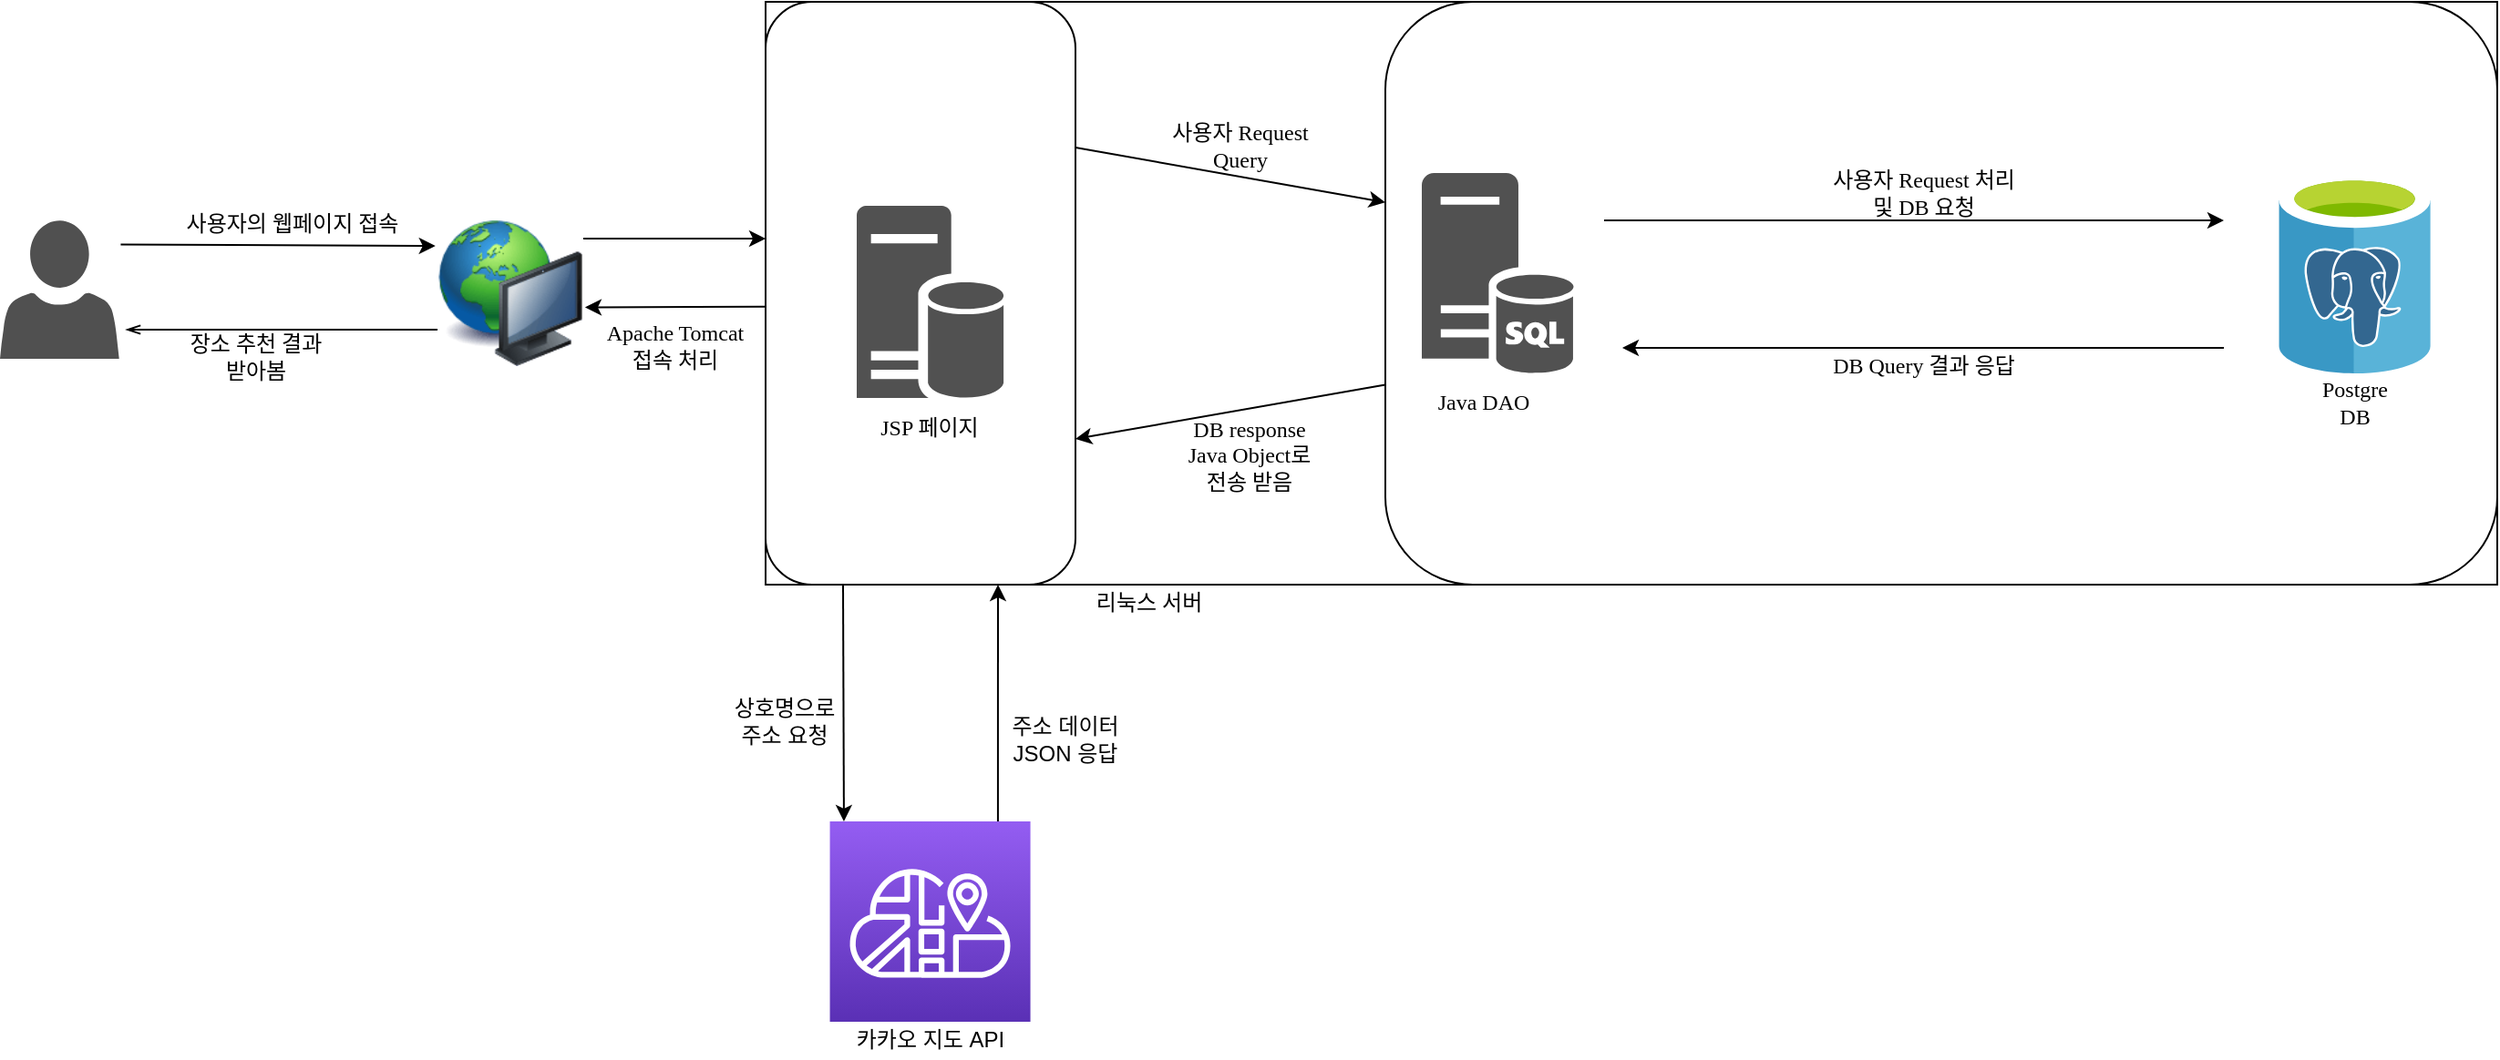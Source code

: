 <mxfile>
    <diagram id="2PkIVKXhVr3V0LMg7nIn" name="페이지-1">
        <mxGraphModel dx="1710" dy="376" grid="1" gridSize="10" guides="1" tooltips="1" connect="1" arrows="1" fold="1" page="1" pageScale="1" pageWidth="1169" pageHeight="827" math="0" shadow="0">
            <root>
                <mxCell id="0"/>
                <mxCell id="1" parent="0"/>
                <mxCell id="100" value="" style="rounded=0;whiteSpace=wrap;html=1;fontFamily=Noto Sans KR;fontSource=https%3A%2F%2Ffonts.googleapis.com%2Fcss%3Ffamily%3DNoto%2BSans%2BKR;fontStyle=0" parent="1" vertex="1">
                    <mxGeometry x="160" y="170" width="950" height="320" as="geometry"/>
                </mxCell>
                <mxCell id="73" value="" style="rounded=1;whiteSpace=wrap;html=1;fontFamily=Noto Sans KR;fontSource=https%3A%2F%2Ffonts.googleapis.com%2Fcss%3Ffamily%3DNoto%2BSans%2BKR;fontStyle=0" parent="1" vertex="1">
                    <mxGeometry x="500" y="170" width="610" height="320" as="geometry"/>
                </mxCell>
                <mxCell id="98" style="rounded=0;orthogonalLoop=1;jettySize=auto;html=1;startArrow=openThin;startFill=0;endArrow=none;endFill=0;entryX=0;entryY=0.75;entryDx=0;entryDy=0;fontFamily=Noto Sans KR;fontSource=https%3A%2F%2Ffonts.googleapis.com%2Fcss%3Ffamily%3DNoto%2BSans%2BKR;fontStyle=0" parent="1" target="68" edge="1">
                    <mxGeometry relative="1" as="geometry">
                        <mxPoint x="-110.0" y="420" as="targetPoint"/>
                        <mxPoint x="-191" y="350" as="sourcePoint"/>
                    </mxGeometry>
                </mxCell>
                <mxCell id="68" value="" style="image;html=1;image=img/lib/clip_art/computers/Network_128x128.png;fontFamily=Noto Sans KR;fontSource=https%3A%2F%2Ffonts.googleapis.com%2Fcss%3Ffamily%3DNoto%2BSans%2BKR;fontStyle=0" parent="1" vertex="1">
                    <mxGeometry x="-20" y="290" width="80" height="80" as="geometry"/>
                </mxCell>
                <mxCell id="71" value="" style="aspect=fixed;html=1;points=[];align=center;image;fontSize=12;image=img/lib/mscae/Azure_Database_for_PostgreSQL_servers.svg;fontFamily=Noto Sans KR;fontSource=https%3A%2F%2Ffonts.googleapis.com%2Fcss%3Ffamily%3DNoto%2BSans%2BKR;fontStyle=0" parent="1" vertex="1">
                    <mxGeometry x="990" y="264" width="83.6" height="110" as="geometry"/>
                </mxCell>
                <mxCell id="74" value="" style="pointerEvents=1;shadow=0;dashed=0;html=1;strokeColor=none;labelPosition=center;verticalLabelPosition=bottom;verticalAlign=top;align=center;fillColor=#515151;shape=mxgraph.mscae.system_center.central_administration_site_sql;fontFamily=Noto Sans KR;fontSource=https%3A%2F%2Ffonts.googleapis.com%2Fcss%3Ffamily%3DNoto%2BSans%2BKR;fontStyle=0" parent="1" vertex="1">
                    <mxGeometry x="520" y="264" width="83.6" height="110" as="geometry"/>
                </mxCell>
                <mxCell id="76" value="" style="endArrow=classic;startArrow=none;html=1;startFill=0;fontFamily=Noto Sans KR;fontSource=https%3A%2F%2Ffonts.googleapis.com%2Fcss%3Ffamily%3DNoto%2BSans%2BKR;fontStyle=0" parent="1" edge="1">
                    <mxGeometry width="50" height="50" relative="1" as="geometry">
                        <mxPoint x="620" y="290" as="sourcePoint"/>
                        <mxPoint x="960" y="290" as="targetPoint"/>
                    </mxGeometry>
                </mxCell>
                <mxCell id="77" value="Java DAO" style="text;html=1;strokeColor=none;fillColor=none;align=center;verticalAlign=middle;whiteSpace=wrap;rounded=0;fontFamily=Noto Sans KR;fontSource=https%3A%2F%2Ffonts.googleapis.com%2Fcss%3Ffamily%3DNoto%2BSans%2BKR;fontStyle=0" parent="1" vertex="1">
                    <mxGeometry x="520" y="380" width="68.2" height="20" as="geometry"/>
                </mxCell>
                <mxCell id="78" value="Postgre&lt;br&gt;DB" style="text;html=1;strokeColor=none;fillColor=none;align=center;verticalAlign=middle;whiteSpace=wrap;rounded=0;fontFamily=Noto Sans KR;fontSource=https%3A%2F%2Ffonts.googleapis.com%2Fcss%3Ffamily%3DNoto%2BSans%2BKR;fontStyle=0" parent="1" vertex="1">
                    <mxGeometry x="1011.8" y="380" width="40" height="20" as="geometry"/>
                </mxCell>
                <mxCell id="79" value="사용자 Request 처리&lt;br&gt;및 DB 요청" style="text;html=1;align=center;verticalAlign=middle;resizable=0;points=[];autosize=1;fontFamily=Noto Sans KR;fontSource=https%3A%2F%2Ffonts.googleapis.com%2Fcss%3Ffamily%3DNoto%2BSans%2BKR;fontStyle=0" parent="1" vertex="1">
                    <mxGeometry x="735" y="260" width="120" height="30" as="geometry"/>
                </mxCell>
                <mxCell id="81" value="" style="endArrow=classic;startArrow=none;html=1;startFill=0;fontFamily=Noto Sans KR;fontSource=https%3A%2F%2Ffonts.googleapis.com%2Fcss%3Ffamily%3DNoto%2BSans%2BKR;fontStyle=0" parent="1" edge="1">
                    <mxGeometry width="50" height="50" relative="1" as="geometry">
                        <mxPoint x="960" y="360" as="sourcePoint"/>
                        <mxPoint x="630" y="360" as="targetPoint"/>
                    </mxGeometry>
                </mxCell>
                <mxCell id="82" value="DB Query 결과 응답" style="text;html=1;align=center;verticalAlign=middle;resizable=0;points=[];autosize=1;fontFamily=Noto Sans KR;fontSource=https%3A%2F%2Ffonts.googleapis.com%2Fcss%3Ffamily%3DNoto%2BSans%2BKR;fontStyle=0" parent="1" vertex="1">
                    <mxGeometry x="735" y="360" width="120" height="20" as="geometry"/>
                </mxCell>
                <mxCell id="83" value="" style="rounded=1;whiteSpace=wrap;html=1;fontFamily=Noto Sans KR;fontSource=https%3A%2F%2Ffonts.googleapis.com%2Fcss%3Ffamily%3DNoto%2BSans%2BKR;fontStyle=0" parent="1" vertex="1">
                    <mxGeometry x="160" y="170" width="170" height="320" as="geometry"/>
                </mxCell>
                <mxCell id="85" value="" style="pointerEvents=1;shadow=0;dashed=0;html=1;strokeColor=none;labelPosition=center;verticalLabelPosition=bottom;verticalAlign=top;align=center;fillColor=#515151;shape=mxgraph.mscae.enterprise.database_server;fontFamily=Noto Sans KR;fontSource=https%3A%2F%2Ffonts.googleapis.com%2Fcss%3Ffamily%3DNoto%2BSans%2BKR;fontStyle=0" parent="1" vertex="1">
                    <mxGeometry x="210" y="282" width="80.56" height="106" as="geometry"/>
                </mxCell>
                <mxCell id="86" value="JSP 페이지" style="text;html=1;strokeColor=none;fillColor=none;align=center;verticalAlign=middle;whiteSpace=wrap;rounded=0;fontFamily=Noto Sans KR;fontSource=https%3A%2F%2Ffonts.googleapis.com%2Fcss%3Ffamily%3DNoto%2BSans%2BKR;fontStyle=0" parent="1" vertex="1">
                    <mxGeometry x="216.18" y="394" width="68.2" height="20" as="geometry"/>
                </mxCell>
                <mxCell id="87" value="" style="pointerEvents=1;shadow=0;dashed=0;html=1;strokeColor=none;labelPosition=center;verticalLabelPosition=bottom;verticalAlign=top;align=center;fillColor=#505050;shape=mxgraph.mscae.intune.account_portal;fontFamily=Noto Sans KR;fontSource=https%3A%2F%2Ffonts.googleapis.com%2Fcss%3Ffamily%3DNoto%2BSans%2BKR;fontStyle=0" parent="1" vertex="1">
                    <mxGeometry x="-260" y="290" width="65.36" height="76" as="geometry"/>
                </mxCell>
                <mxCell id="88" value="" style="endArrow=classic;startArrow=none;html=1;startFill=0;exitX=1;exitY=0.25;exitDx=0;exitDy=0;entryX=0;entryY=0.344;entryDx=0;entryDy=0;entryPerimeter=0;fontFamily=Noto Sans KR;fontSource=https%3A%2F%2Ffonts.googleapis.com%2Fcss%3Ffamily%3DNoto%2BSans%2BKR;fontStyle=0" parent="1" source="83" target="73" edge="1">
                    <mxGeometry width="50" height="50" relative="1" as="geometry">
                        <mxPoint x="180.0" y="580" as="sourcePoint"/>
                        <mxPoint x="440" y="293" as="targetPoint"/>
                    </mxGeometry>
                </mxCell>
                <mxCell id="89" value="사용자 Request&lt;br&gt;Query" style="text;html=1;align=center;verticalAlign=middle;resizable=0;points=[];autosize=1;fontFamily=Noto Sans KR;fontSource=https%3A%2F%2Ffonts.googleapis.com%2Fcss%3Ffamily%3DNoto%2BSans%2BKR;fontStyle=0" parent="1" vertex="1">
                    <mxGeometry x="370" y="234" width="100" height="30" as="geometry"/>
                </mxCell>
                <mxCell id="90" value="" style="endArrow=classic;startArrow=none;html=1;startFill=0;entryX=1;entryY=0.75;entryDx=0;entryDy=0;exitX=0;exitY=0.657;exitDx=0;exitDy=0;exitPerimeter=0;fontFamily=Noto Sans KR;fontSource=https%3A%2F%2Ffonts.googleapis.com%2Fcss%3Ffamily%3DNoto%2BSans%2BKR;fontStyle=0" parent="1" source="73" target="83" edge="1">
                    <mxGeometry width="50" height="50" relative="1" as="geometry">
                        <mxPoint x="430" y="378" as="sourcePoint"/>
                        <mxPoint x="510" y="302.88" as="targetPoint"/>
                    </mxGeometry>
                </mxCell>
                <mxCell id="91" value="DB response&lt;br&gt;Java Object로&lt;br&gt;전송 받음" style="text;html=1;align=center;verticalAlign=middle;resizable=0;points=[];autosize=1;fontFamily=Noto Sans KR;fontSource=https%3A%2F%2Ffonts.googleapis.com%2Fcss%3Ffamily%3DNoto%2BSans%2BKR;fontStyle=0" parent="1" vertex="1">
                    <mxGeometry x="380" y="394" width="90" height="50" as="geometry"/>
                </mxCell>
                <mxCell id="92" value="" style="endArrow=classic;html=1;entryX=-0.014;entryY=0.175;entryDx=0;entryDy=0;entryPerimeter=0;exitX=1.013;exitY=0.175;exitDx=0;exitDy=0;exitPerimeter=0;fontFamily=Noto Sans KR;fontSource=https%3A%2F%2Ffonts.googleapis.com%2Fcss%3Ffamily%3DNoto%2BSans%2BKR;fontStyle=0" parent="1" source="87" target="68" edge="1">
                    <mxGeometry width="50" height="50" relative="1" as="geometry">
                        <mxPoint x="-180" y="304" as="sourcePoint"/>
                        <mxPoint x="370" y="250" as="targetPoint"/>
                    </mxGeometry>
                </mxCell>
                <mxCell id="93" value="사용자의 웹페이지 접속" style="text;html=1;align=center;verticalAlign=middle;resizable=0;points=[];autosize=1;fontFamily=Noto Sans KR;fontSource=https%3A%2F%2Ffonts.googleapis.com%2Fcss%3Ffamily%3DNoto%2BSans%2BKR;fontStyle=0" parent="1" vertex="1">
                    <mxGeometry x="-165" y="282" width="130" height="20" as="geometry"/>
                </mxCell>
                <mxCell id="94" value="" style="endArrow=classic;html=1;fontFamily=Noto Sans KR;fontSource=https%3A%2F%2Ffonts.googleapis.com%2Fcss%3Ffamily%3DNoto%2BSans%2BKR;fontStyle=0" parent="1" edge="1">
                    <mxGeometry width="50" height="50" relative="1" as="geometry">
                        <mxPoint x="60" y="300" as="sourcePoint"/>
                        <mxPoint x="160" y="300" as="targetPoint"/>
                    </mxGeometry>
                </mxCell>
                <mxCell id="95" value="Apache Tomcat&lt;br&gt;접속 처리" style="text;html=1;align=center;verticalAlign=middle;resizable=0;points=[];autosize=1;fontFamily=Noto Sans KR;fontSource=https%3A%2F%2Ffonts.googleapis.com%2Fcss%3Ffamily%3DNoto%2BSans%2BKR;fontStyle=0" parent="1" vertex="1">
                    <mxGeometry x="60" y="344" width="100" height="30" as="geometry"/>
                </mxCell>
                <mxCell id="97" value="" style="endArrow=classic;html=1;exitX=0;exitY=0.523;exitDx=0;exitDy=0;entryX=1.012;entryY=0.597;entryDx=0;entryDy=0;entryPerimeter=0;exitPerimeter=0;fontFamily=Noto Sans KR;fontSource=https%3A%2F%2Ffonts.googleapis.com%2Fcss%3Ffamily%3DNoto%2BSans%2BKR;fontStyle=0" parent="1" source="100" target="68" edge="1">
                    <mxGeometry width="50" height="50" relative="1" as="geometry">
                        <mxPoint x="-185.032" y="318.012" as="sourcePoint"/>
                        <mxPoint x="-11.12" y="314" as="targetPoint"/>
                    </mxGeometry>
                </mxCell>
                <mxCell id="99" value="장소 추천 결과&lt;br&gt;받아봄" style="text;html=1;align=center;verticalAlign=middle;resizable=0;points=[];autosize=1;fontFamily=Noto Sans KR;fontSource=https%3A%2F%2Ffonts.googleapis.com%2Fcss%3Ffamily%3DNoto%2BSans%2BKR;fontStyle=0" parent="1" vertex="1">
                    <mxGeometry x="-165" y="350" width="90" height="30" as="geometry"/>
                </mxCell>
                <mxCell id="101" value="리눅스 서버" style="text;html=1;align=center;verticalAlign=middle;resizable=0;points=[];autosize=1;fontFamily=Noto Sans KR;fontSource=https%3A%2F%2Ffonts.googleapis.com%2Fcss%3Ffamily%3DNoto%2BSans%2BKR;fontStyle=0" parent="1" vertex="1">
                    <mxGeometry x="335" y="490" width="70" height="20" as="geometry"/>
                </mxCell>
                <mxCell id="102" value="" style="points=[[0,0,0],[0.25,0,0],[0.5,0,0],[0.75,0,0],[1,0,0],[0,1,0],[0.25,1,0],[0.5,1,0],[0.75,1,0],[1,1,0],[0,0.25,0],[0,0.5,0],[0,0.75,0],[1,0.25,0],[1,0.5,0],[1,0.75,0]];outlineConnect=0;fontColor=#232F3E;gradientColor=#945DF2;gradientDirection=north;fillColor=#5A30B5;strokeColor=#ffffff;dashed=0;verticalLabelPosition=bottom;verticalAlign=top;align=center;html=1;fontSize=12;fontStyle=0;aspect=fixed;shape=mxgraph.aws4.resourceIcon;resIcon=mxgraph.aws4.cloud_map;fontFamily=Noto Sans KR;fontSource=https%3A%2F%2Ffonts.googleapis.com%2Fcss%3Ffamily%3DNoto%2BSans%2BKR;" parent="1" vertex="1">
                    <mxGeometry x="195.28" y="620" width="110" height="110" as="geometry"/>
                </mxCell>
                <mxCell id="103" value="" style="endArrow=classic;html=1;exitX=0.25;exitY=1;exitDx=0;exitDy=0;entryX=0.07;entryY=0;entryDx=0;entryDy=0;entryPerimeter=0;fontFamily=Noto Sans KR;fontSource=https%3A%2F%2Ffonts.googleapis.com%2Fcss%3Ffamily%3DNoto%2BSans%2BKR;fontStyle=0" parent="1" source="83" target="102" edge="1">
                    <mxGeometry width="50" height="50" relative="1" as="geometry">
                        <mxPoint x="30" y="570" as="sourcePoint"/>
                        <mxPoint x="203" y="610" as="targetPoint"/>
                    </mxGeometry>
                </mxCell>
                <mxCell id="104" value="" style="endArrow=classic;html=1;exitX=0.838;exitY=0;exitDx=0;exitDy=0;entryX=0.75;entryY=1;entryDx=0;entryDy=0;exitPerimeter=0;fontFamily=Noto Sans KR;fontSource=https%3A%2F%2Ffonts.googleapis.com%2Fcss%3Ffamily%3DNoto%2BSans%2BKR;fontStyle=0" parent="1" source="102" target="83" edge="1">
                    <mxGeometry width="50" height="50" relative="1" as="geometry">
                        <mxPoint x="212.5" y="500" as="sourcePoint"/>
                        <mxPoint x="212.98" y="630" as="targetPoint"/>
                    </mxGeometry>
                </mxCell>
                <mxCell id="105" value="카카오 지도 API" style="text;html=1;align=center;verticalAlign=middle;resizable=0;points=[];autosize=1;" vertex="1" parent="1">
                    <mxGeometry x="200.28" y="730" width="100" height="20" as="geometry"/>
                </mxCell>
                <mxCell id="106" value="상호명으로&lt;br&gt;주소 요청" style="text;html=1;align=center;verticalAlign=middle;resizable=0;points=[];autosize=1;" vertex="1" parent="1">
                    <mxGeometry x="130" y="550" width="80" height="30" as="geometry"/>
                </mxCell>
                <mxCell id="107" value="주소 데이터&lt;br&gt;JSON 응답" style="text;html=1;align=center;verticalAlign=middle;resizable=0;points=[];autosize=1;" vertex="1" parent="1">
                    <mxGeometry x="284.38" y="560" width="80" height="30" as="geometry"/>
                </mxCell>
            </root>
        </mxGraphModel>
    </diagram>
</mxfile>
